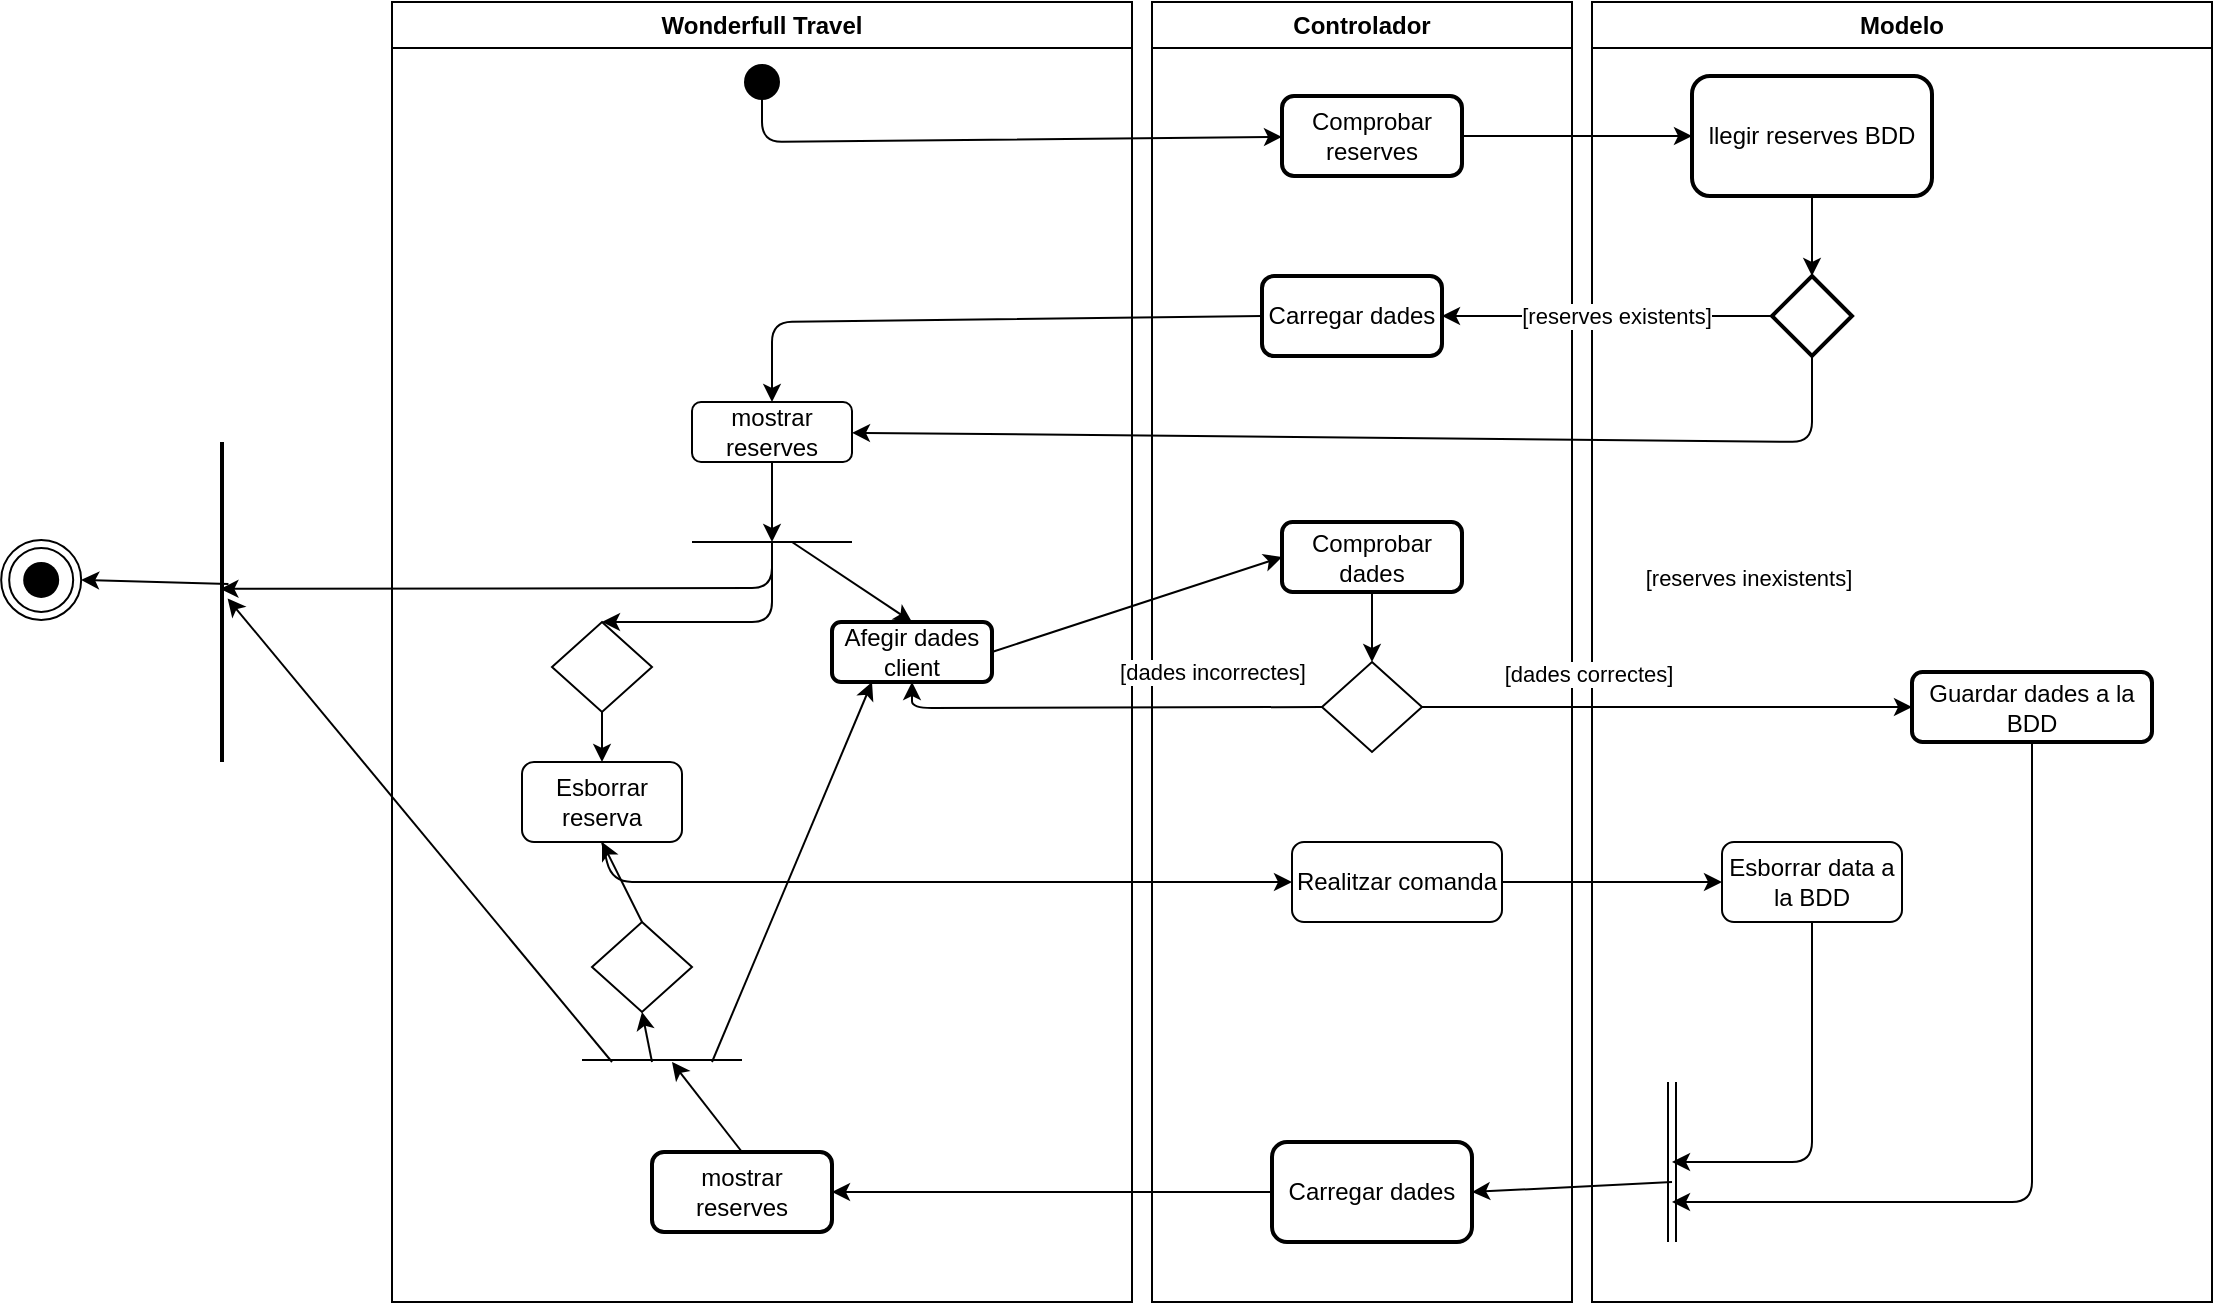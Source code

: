 <mxfile>
    <diagram id="BBlHCQbROx5jdBZEv49D" name="Page-1">
        <mxGraphModel dx="1617" dy="613" grid="1" gridSize="10" guides="1" tooltips="1" connect="1" arrows="1" fold="1" page="1" pageScale="1" pageWidth="850" pageHeight="1100" math="0" shadow="0">
            <root>
                <mxCell id="0"/>
                <mxCell id="1" parent="0"/>
                <mxCell id="59" value="" style="ellipse;shape=doubleEllipse;whiteSpace=wrap;html=1;aspect=fixed;" parent="1" vertex="1">
                    <mxGeometry x="-185.41" y="288.96" width="40" height="40" as="geometry"/>
                </mxCell>
                <mxCell id="3" value="Wonderfull Travel" style="swimlane;whiteSpace=wrap;html=1;" parent="1" vertex="1">
                    <mxGeometry x="10" y="20" width="370" height="650" as="geometry"/>
                </mxCell>
                <mxCell id="4" value="" style="shape=waypoint;sketch=0;fillStyle=solid;size=6;pointerEvents=1;points=[];fillColor=none;resizable=0;rotatable=0;perimeter=centerPerimeter;snapToPoint=1;strokeWidth=7;" parent="3" vertex="1">
                    <mxGeometry x="175" y="30" width="20" height="20" as="geometry"/>
                </mxCell>
                <mxCell id="13" value="Afegir dades client" style="rounded=1;whiteSpace=wrap;html=1;strokeWidth=2;" parent="3" vertex="1">
                    <mxGeometry x="220" y="310" width="80" height="30" as="geometry"/>
                </mxCell>
                <mxCell id="38" value="mostrar reserves" style="rounded=1;whiteSpace=wrap;html=1;strokeWidth=2;" parent="3" vertex="1">
                    <mxGeometry x="130" y="575" width="90" height="40" as="geometry"/>
                </mxCell>
                <mxCell id="51" value="mostrar reserves" style="rounded=1;whiteSpace=wrap;html=1;" parent="3" vertex="1">
                    <mxGeometry x="150" y="200" width="80" height="30" as="geometry"/>
                </mxCell>
                <mxCell id="64" value="" style="endArrow=classic;html=1;entryX=0.25;entryY=1;entryDx=0;entryDy=0;" edge="1" parent="3" target="13">
                    <mxGeometry width="50" height="50" relative="1" as="geometry">
                        <mxPoint x="160" y="530" as="sourcePoint"/>
                        <mxPoint x="-32.19" y="338.24" as="targetPoint"/>
                        <Array as="points"/>
                    </mxGeometry>
                </mxCell>
                <mxCell id="66" value="Esborrar reserva" style="rounded=1;whiteSpace=wrap;html=1;" vertex="1" parent="3">
                    <mxGeometry x="65" y="380" width="80" height="40" as="geometry"/>
                </mxCell>
                <mxCell id="67" value="" style="endArrow=none;html=1;" edge="1" parent="3">
                    <mxGeometry width="50" height="50" relative="1" as="geometry">
                        <mxPoint x="150" y="270" as="sourcePoint"/>
                        <mxPoint x="230" y="270" as="targetPoint"/>
                    </mxGeometry>
                </mxCell>
                <mxCell id="79" value="" style="endArrow=none;html=1;" edge="1" parent="3">
                    <mxGeometry width="50" height="50" relative="1" as="geometry">
                        <mxPoint x="95" y="529" as="sourcePoint"/>
                        <mxPoint x="175" y="529" as="targetPoint"/>
                    </mxGeometry>
                </mxCell>
                <mxCell id="91" value="" style="rhombus;whiteSpace=wrap;html=1;" vertex="1" parent="3">
                    <mxGeometry x="80" y="310" width="50" height="45" as="geometry"/>
                </mxCell>
                <mxCell id="93" style="edgeStyle=none;html=1;exitX=0.5;exitY=1;exitDx=0;exitDy=0;" edge="1" parent="3" source="91" target="66">
                    <mxGeometry relative="1" as="geometry">
                        <mxPoint x="210" y="290" as="targetPoint"/>
                        <mxPoint x="210" y="250" as="sourcePoint"/>
                    </mxGeometry>
                </mxCell>
                <mxCell id="94" value="" style="rhombus;whiteSpace=wrap;html=1;" vertex="1" parent="3">
                    <mxGeometry x="100" y="460" width="50" height="45" as="geometry"/>
                </mxCell>
                <mxCell id="95" value="" style="endArrow=classic;html=1;exitX=0.5;exitY=0;exitDx=0;exitDy=0;entryX=0.5;entryY=1;entryDx=0;entryDy=0;" edge="1" parent="3" source="94" target="66">
                    <mxGeometry width="50" height="50" relative="1" as="geometry">
                        <mxPoint x="185" y="585" as="sourcePoint"/>
                        <mxPoint x="150" y="540" as="targetPoint"/>
                        <Array as="points"/>
                    </mxGeometry>
                </mxCell>
                <mxCell id="9" value="Controlador" style="swimlane;whiteSpace=wrap;html=1;" parent="1" vertex="1">
                    <mxGeometry x="390" y="20" width="210" height="650" as="geometry"/>
                </mxCell>
                <mxCell id="15" value="Comprobar &lt;br&gt;dades" style="rounded=1;whiteSpace=wrap;html=1;strokeWidth=2;" parent="9" vertex="1">
                    <mxGeometry x="65" y="260" width="90" height="35" as="geometry"/>
                </mxCell>
                <mxCell id="11" value="" style="rhombus;whiteSpace=wrap;html=1;" parent="9" vertex="1">
                    <mxGeometry x="85" y="330" width="50" height="45" as="geometry"/>
                </mxCell>
                <mxCell id="28" value="" style="endArrow=classic;html=1;entryX=0.5;entryY=0;entryDx=0;entryDy=0;exitX=0.5;exitY=1;exitDx=0;exitDy=0;" parent="9" source="15" target="11" edge="1">
                    <mxGeometry width="50" height="50" relative="1" as="geometry">
                        <mxPoint x="10" y="240" as="sourcePoint"/>
                        <mxPoint x="60" y="190" as="targetPoint"/>
                    </mxGeometry>
                </mxCell>
                <mxCell id="37" value="Carregar dades" style="rounded=1;whiteSpace=wrap;html=1;strokeWidth=2;" parent="9" vertex="1">
                    <mxGeometry x="60" y="570" width="100" height="50" as="geometry"/>
                </mxCell>
                <mxCell id="44" value="Comprobar reserves" style="rounded=1;whiteSpace=wrap;html=1;strokeWidth=2;" parent="9" vertex="1">
                    <mxGeometry x="65" y="47" width="90" height="40" as="geometry"/>
                </mxCell>
                <mxCell id="49" value="Carregar dades" style="rounded=1;whiteSpace=wrap;html=1;strokeWidth=2;" parent="9" vertex="1">
                    <mxGeometry x="55" y="137" width="90" height="40" as="geometry"/>
                </mxCell>
                <mxCell id="71" value="Realitzar comanda" style="rounded=1;whiteSpace=wrap;html=1;" vertex="1" parent="9">
                    <mxGeometry x="70" y="420" width="105" height="40" as="geometry"/>
                </mxCell>
                <mxCell id="77" style="edgeStyle=none;html=1;entryX=1;entryY=0.5;entryDx=0;entryDy=0;" edge="1" parent="9" target="37">
                    <mxGeometry relative="1" as="geometry">
                        <mxPoint x="180" y="620" as="targetPoint"/>
                        <mxPoint x="260" y="590" as="sourcePoint"/>
                    </mxGeometry>
                </mxCell>
                <mxCell id="10" value="Modelo" style="swimlane;whiteSpace=wrap;html=1;" parent="1" vertex="1">
                    <mxGeometry x="610" y="20" width="310" height="650" as="geometry"/>
                </mxCell>
                <mxCell id="35" value="Guardar dades a la BDD" style="rounded=1;whiteSpace=wrap;html=1;strokeWidth=2;" parent="10" vertex="1">
                    <mxGeometry x="160" y="335" width="120" height="35" as="geometry"/>
                </mxCell>
                <mxCell id="41" value="llegir reserves BDD" style="rounded=1;whiteSpace=wrap;html=1;strokeWidth=2;" parent="10" vertex="1">
                    <mxGeometry x="50" y="37" width="120" height="60" as="geometry"/>
                </mxCell>
                <mxCell id="42" value="" style="rhombus;whiteSpace=wrap;html=1;strokeWidth=2;" parent="10" vertex="1">
                    <mxGeometry x="90" y="137" width="40" height="40" as="geometry"/>
                </mxCell>
                <mxCell id="43" value="" style="endArrow=classic;html=1;entryX=0.5;entryY=0;entryDx=0;entryDy=0;exitX=0.5;exitY=1;exitDx=0;exitDy=0;" parent="10" source="41" target="42" edge="1">
                    <mxGeometry width="50" height="50" relative="1" as="geometry">
                        <mxPoint x="-140" y="217" as="sourcePoint"/>
                        <mxPoint x="-90" y="167" as="targetPoint"/>
                    </mxGeometry>
                </mxCell>
                <mxCell id="72" value="Esborrar data a la BDD" style="rounded=1;whiteSpace=wrap;html=1;" vertex="1" parent="10">
                    <mxGeometry x="65" y="420" width="90" height="40" as="geometry"/>
                </mxCell>
                <mxCell id="75" value="" style="shape=link;html=1;" edge="1" parent="10">
                    <mxGeometry width="100" relative="1" as="geometry">
                        <mxPoint x="40" y="540" as="sourcePoint"/>
                        <mxPoint x="40" y="620" as="targetPoint"/>
                    </mxGeometry>
                </mxCell>
                <mxCell id="16" value="" style="endArrow=classic;html=1;entryX=0;entryY=0.5;entryDx=0;entryDy=0;exitX=1;exitY=0.5;exitDx=0;exitDy=0;" parent="1" source="13" target="15" edge="1">
                    <mxGeometry width="50" height="50" relative="1" as="geometry">
                        <mxPoint x="300" y="430" as="sourcePoint"/>
                        <mxPoint x="350" y="380" as="targetPoint"/>
                    </mxGeometry>
                </mxCell>
                <mxCell id="19" value="" style="endArrow=classic;html=1;exitX=0;exitY=0.5;exitDx=0;exitDy=0;entryX=0.5;entryY=1;entryDx=0;entryDy=0;" parent="1" source="11" target="13" edge="1">
                    <mxGeometry width="50" height="50" relative="1" as="geometry">
                        <mxPoint x="70" y="417.5" as="sourcePoint"/>
                        <mxPoint x="310" y="480" as="targetPoint"/>
                        <Array as="points">
                            <mxPoint x="270" y="373"/>
                        </Array>
                    </mxGeometry>
                </mxCell>
                <mxCell id="33" value="[dades incorrectes]" style="edgeLabel;html=1;align=center;verticalAlign=middle;resizable=0;points=[];" parent="19" vertex="1" connectable="0">
                    <mxGeometry x="0.205" relative="1" as="geometry">
                        <mxPoint x="76" y="-18" as="offset"/>
                    </mxGeometry>
                </mxCell>
                <mxCell id="18" value="" style="endArrow=classic;html=1;exitX=1;exitY=0.5;exitDx=0;exitDy=0;" parent="1" source="11" target="35" edge="1">
                    <mxGeometry width="50" height="50" relative="1" as="geometry">
                        <mxPoint x="570" y="422.16" as="sourcePoint"/>
                        <mxPoint x="660" y="407.5" as="targetPoint"/>
                        <Array as="points"/>
                    </mxGeometry>
                </mxCell>
                <mxCell id="32" value="[dades correctes]" style="edgeLabel;html=1;align=center;verticalAlign=middle;resizable=0;points=[];" parent="18" vertex="1" connectable="0">
                    <mxGeometry x="-0.5" relative="1" as="geometry">
                        <mxPoint x="21" y="-17" as="offset"/>
                    </mxGeometry>
                </mxCell>
                <mxCell id="36" value="" style="endArrow=classic;html=1;" parent="1" source="35" edge="1">
                    <mxGeometry width="50" height="50" relative="1" as="geometry">
                        <mxPoint x="720" y="425" as="sourcePoint"/>
                        <mxPoint x="650" y="620" as="targetPoint"/>
                        <Array as="points">
                            <mxPoint x="830" y="620"/>
                        </Array>
                    </mxGeometry>
                </mxCell>
                <mxCell id="40" value="" style="endArrow=classic;html=1;exitX=0.646;exitY=0.588;exitDx=0;exitDy=0;exitPerimeter=0;" parent="1" source="4" target="44" edge="1">
                    <mxGeometry width="50" height="50" relative="1" as="geometry">
                        <mxPoint x="110" y="60" as="sourcePoint"/>
                        <mxPoint x="450" y="147" as="targetPoint"/>
                        <Array as="points">
                            <mxPoint x="195" y="90"/>
                        </Array>
                    </mxGeometry>
                </mxCell>
                <mxCell id="45" value="" style="endArrow=classic;html=1;entryX=0;entryY=0.5;entryDx=0;entryDy=0;exitX=1;exitY=0.5;exitDx=0;exitDy=0;" parent="1" source="44" target="41" edge="1">
                    <mxGeometry width="50" height="50" relative="1" as="geometry">
                        <mxPoint x="470" y="297" as="sourcePoint"/>
                        <mxPoint x="520" y="247" as="targetPoint"/>
                    </mxGeometry>
                </mxCell>
                <mxCell id="46" value="" style="endArrow=classic;html=1;exitX=0;exitY=0.5;exitDx=0;exitDy=0;entryX=1;entryY=0.5;entryDx=0;entryDy=0;" parent="1" source="42" target="49" edge="1">
                    <mxGeometry width="50" height="50" relative="1" as="geometry">
                        <mxPoint x="620" y="357" as="sourcePoint"/>
                        <mxPoint x="530" y="237" as="targetPoint"/>
                    </mxGeometry>
                </mxCell>
                <mxCell id="48" value="[reserves existents]" style="edgeLabel;html=1;align=center;verticalAlign=middle;resizable=0;points=[];" parent="46" vertex="1" connectable="0">
                    <mxGeometry x="-0.398" y="2" relative="1" as="geometry">
                        <mxPoint x="-29" y="-2" as="offset"/>
                    </mxGeometry>
                </mxCell>
                <mxCell id="50" value="" style="endArrow=classic;html=1;exitX=0;exitY=0.5;exitDx=0;exitDy=0;" parent="1" source="49" target="51" edge="1">
                    <mxGeometry width="50" height="50" relative="1" as="geometry">
                        <mxPoint x="620" y="370" as="sourcePoint"/>
                        <mxPoint x="340" y="240" as="targetPoint"/>
                        <Array as="points">
                            <mxPoint x="200" y="180"/>
                        </Array>
                    </mxGeometry>
                </mxCell>
                <mxCell id="53" value="" style="endArrow=classic;html=1;exitX=0.5;exitY=1;exitDx=0;exitDy=0;" parent="1" source="42" target="51" edge="1">
                    <mxGeometry width="50" height="50" relative="1" as="geometry">
                        <mxPoint x="620" y="360" as="sourcePoint"/>
                        <mxPoint x="670" y="310" as="targetPoint"/>
                        <Array as="points">
                            <mxPoint x="720" y="240"/>
                        </Array>
                    </mxGeometry>
                </mxCell>
                <mxCell id="54" value="[reserves inexistents]" style="edgeLabel;html=1;align=center;verticalAlign=middle;resizable=0;points=[];" parent="53" connectable="0" vertex="1">
                    <mxGeometry x="-0.595" y="-1" relative="1" as="geometry">
                        <mxPoint x="31" y="69" as="offset"/>
                    </mxGeometry>
                </mxCell>
                <mxCell id="56" value="" style="endArrow=classic;html=1;entryX=1;entryY=0.5;entryDx=0;entryDy=0;exitX=0;exitY=0.5;exitDx=0;exitDy=0;" parent="1" source="37" target="38" edge="1">
                    <mxGeometry width="50" height="50" relative="1" as="geometry">
                        <mxPoint x="310" y="600" as="sourcePoint"/>
                        <mxPoint x="360" y="550" as="targetPoint"/>
                        <Array as="points"/>
                    </mxGeometry>
                </mxCell>
                <mxCell id="58" value="" style="shape=waypoint;sketch=0;fillStyle=solid;size=6;pointerEvents=1;points=[];fillColor=none;resizable=0;rotatable=0;perimeter=centerPerimeter;snapToPoint=1;strokeWidth=7;" parent="1" vertex="1">
                    <mxGeometry x="-175.41" y="298.96" width="20" height="20" as="geometry"/>
                </mxCell>
                <mxCell id="60" value="" style="line;strokeWidth=2;direction=south;html=1;" parent="1" vertex="1">
                    <mxGeometry x="-80" y="240" width="10" height="160" as="geometry"/>
                </mxCell>
                <mxCell id="61" value="" style="endArrow=classic;html=1;entryX=0.489;entryY=0.219;entryDx=0;entryDy=0;entryPerimeter=0;" parent="1" target="60" edge="1">
                    <mxGeometry width="50" height="50" relative="1" as="geometry">
                        <mxPoint x="120" y="550" as="sourcePoint"/>
                        <mxPoint x="120" y="350" as="targetPoint"/>
                        <Array as="points"/>
                    </mxGeometry>
                </mxCell>
                <mxCell id="62" value="" style="endArrow=classic;html=1;entryX=0.459;entryY=0.579;entryDx=0;entryDy=0;entryPerimeter=0;" parent="1" target="60" edge="1">
                    <mxGeometry width="50" height="50" relative="1" as="geometry">
                        <mxPoint x="200" y="290" as="sourcePoint"/>
                        <mxPoint x="137.81" y="348.24" as="targetPoint"/>
                        <Array as="points">
                            <mxPoint x="200" y="313"/>
                        </Array>
                    </mxGeometry>
                </mxCell>
                <mxCell id="63" value="" style="endArrow=classic;html=1;entryX=1;entryY=0.5;entryDx=0;entryDy=0;exitX=0.444;exitY=0.177;exitDx=0;exitDy=0;exitPerimeter=0;" parent="1" source="60" target="59" edge="1">
                    <mxGeometry width="50" height="50" relative="1" as="geometry">
                        <mxPoint x="-80" y="309" as="sourcePoint"/>
                        <mxPoint x="132.4" y="317.2" as="targetPoint"/>
                        <Array as="points"/>
                    </mxGeometry>
                </mxCell>
                <mxCell id="68" style="edgeStyle=none;html=1;exitX=0.5;exitY=1;exitDx=0;exitDy=0;" edge="1" parent="1" source="51">
                    <mxGeometry relative="1" as="geometry">
                        <mxPoint x="200" y="290" as="targetPoint"/>
                    </mxGeometry>
                </mxCell>
                <mxCell id="70" style="edgeStyle=none;html=1;entryX=0.5;entryY=0;entryDx=0;entryDy=0;" edge="1" parent="1" target="13">
                    <mxGeometry relative="1" as="geometry">
                        <mxPoint x="140" y="340" as="targetPoint"/>
                        <mxPoint x="210" y="290" as="sourcePoint"/>
                    </mxGeometry>
                </mxCell>
                <mxCell id="73" style="edgeStyle=none;html=1;entryX=0;entryY=0.5;entryDx=0;entryDy=0;exitX=0.5;exitY=1;exitDx=0;exitDy=0;" edge="1" parent="1" source="66" target="71">
                    <mxGeometry relative="1" as="geometry">
                        <mxPoint x="130" y="340" as="targetPoint"/>
                        <mxPoint x="200" y="300" as="sourcePoint"/>
                        <Array as="points">
                            <mxPoint x="120" y="460"/>
                        </Array>
                    </mxGeometry>
                </mxCell>
                <mxCell id="74" value="" style="endArrow=classic;html=1;exitX=1;exitY=0.5;exitDx=0;exitDy=0;entryX=0;entryY=0.5;entryDx=0;entryDy=0;" edge="1" parent="1" source="71" target="72">
                    <mxGeometry width="50" height="50" relative="1" as="geometry">
                        <mxPoint x="550" y="400" as="sourcePoint"/>
                        <mxPoint x="600" y="350" as="targetPoint"/>
                    </mxGeometry>
                </mxCell>
                <mxCell id="76" value="" style="endArrow=classic;html=1;exitX=0.5;exitY=1;exitDx=0;exitDy=0;" edge="1" parent="1" source="72">
                    <mxGeometry width="50" height="50" relative="1" as="geometry">
                        <mxPoint x="550" y="490" as="sourcePoint"/>
                        <mxPoint x="650" y="600" as="targetPoint"/>
                        <Array as="points">
                            <mxPoint x="720" y="600"/>
                        </Array>
                    </mxGeometry>
                </mxCell>
                <mxCell id="90" value="" style="endArrow=classic;html=1;exitX=0.5;exitY=0;exitDx=0;exitDy=0;" edge="1" parent="1" source="38">
                    <mxGeometry width="50" height="50" relative="1" as="geometry">
                        <mxPoint x="180" y="540" as="sourcePoint"/>
                        <mxPoint x="150" y="550" as="targetPoint"/>
                        <Array as="points"/>
                    </mxGeometry>
                </mxCell>
                <mxCell id="92" style="edgeStyle=none;html=1;entryX=0.5;entryY=0;entryDx=0;entryDy=0;" edge="1" parent="1" target="91">
                    <mxGeometry relative="1" as="geometry">
                        <mxPoint x="210" y="300" as="targetPoint"/>
                        <mxPoint x="200" y="290" as="sourcePoint"/>
                        <Array as="points">
                            <mxPoint x="200" y="330"/>
                        </Array>
                    </mxGeometry>
                </mxCell>
                <mxCell id="96" value="" style="endArrow=classic;html=1;entryX=0.5;entryY=1;entryDx=0;entryDy=0;" edge="1" parent="1" target="94">
                    <mxGeometry width="50" height="50" relative="1" as="geometry">
                        <mxPoint x="140" y="550" as="sourcePoint"/>
                        <mxPoint x="160" y="560" as="targetPoint"/>
                        <Array as="points"/>
                    </mxGeometry>
                </mxCell>
            </root>
        </mxGraphModel>
    </diagram>
</mxfile>